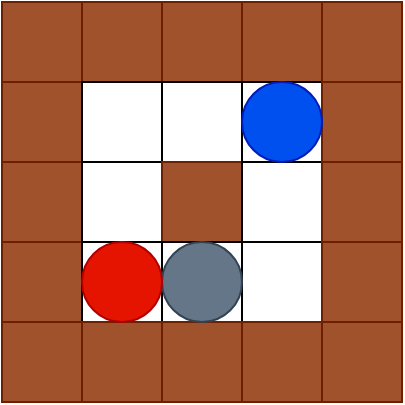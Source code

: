 <mxfile version="15.8.7" type="device"><diagram id="msAFI9VgjNLvKE8Exz4g" name="페이지-1"><mxGraphModel dx="677" dy="408" grid="1" gridSize="10" guides="1" tooltips="1" connect="1" arrows="1" fold="1" page="1" pageScale="1" pageWidth="10000" pageHeight="10000" math="0" shadow="0"><root><mxCell id="0"/><mxCell id="1" parent="0"/><mxCell id="uC2GV35N-dOicAvH77WC-1" value="" style="rounded=0;whiteSpace=wrap;html=1;fillColor=#a0522d;fontColor=#ffffff;strokeColor=#6D1F00;" vertex="1" parent="1"><mxGeometry x="640" y="360" width="40" height="40" as="geometry"/></mxCell><mxCell id="uC2GV35N-dOicAvH77WC-2" value="" style="rounded=0;whiteSpace=wrap;html=1;fillColor=#a0522d;fontColor=#ffffff;strokeColor=#6D1F00;" vertex="1" parent="1"><mxGeometry x="680" y="360" width="40" height="40" as="geometry"/></mxCell><mxCell id="uC2GV35N-dOicAvH77WC-3" value="" style="rounded=0;whiteSpace=wrap;html=1;fillColor=#a0522d;fontColor=#ffffff;strokeColor=#6D1F00;" vertex="1" parent="1"><mxGeometry x="720" y="360" width="40" height="40" as="geometry"/></mxCell><mxCell id="uC2GV35N-dOicAvH77WC-4" value="" style="rounded=0;whiteSpace=wrap;html=1;fillColor=#a0522d;fontColor=#ffffff;strokeColor=#6D1F00;" vertex="1" parent="1"><mxGeometry x="760" y="360" width="40" height="40" as="geometry"/></mxCell><mxCell id="uC2GV35N-dOicAvH77WC-5" value="" style="rounded=0;whiteSpace=wrap;html=1;fillColor=#a0522d;fontColor=#ffffff;strokeColor=#6D1F00;" vertex="1" parent="1"><mxGeometry x="800" y="360" width="40" height="40" as="geometry"/></mxCell><mxCell id="uC2GV35N-dOicAvH77WC-6" value="" style="rounded=0;whiteSpace=wrap;html=1;fillColor=#a0522d;fontColor=#ffffff;strokeColor=#6D1F00;" vertex="1" parent="1"><mxGeometry x="640" y="400" width="40" height="40" as="geometry"/></mxCell><mxCell id="uC2GV35N-dOicAvH77WC-7" value="" style="rounded=0;whiteSpace=wrap;html=1;" vertex="1" parent="1"><mxGeometry x="680" y="400" width="40" height="40" as="geometry"/></mxCell><mxCell id="uC2GV35N-dOicAvH77WC-8" value="" style="rounded=0;whiteSpace=wrap;html=1;" vertex="1" parent="1"><mxGeometry x="720" y="400" width="40" height="40" as="geometry"/></mxCell><mxCell id="uC2GV35N-dOicAvH77WC-9" value="" style="rounded=0;whiteSpace=wrap;html=1;" vertex="1" parent="1"><mxGeometry x="760" y="400" width="40" height="40" as="geometry"/></mxCell><mxCell id="uC2GV35N-dOicAvH77WC-10" value="" style="rounded=0;whiteSpace=wrap;html=1;fillColor=#a0522d;fontColor=#ffffff;strokeColor=#6D1F00;" vertex="1" parent="1"><mxGeometry x="800" y="400" width="40" height="40" as="geometry"/></mxCell><mxCell id="uC2GV35N-dOicAvH77WC-11" value="" style="rounded=0;whiteSpace=wrap;html=1;fillColor=#a0522d;fontColor=#ffffff;strokeColor=#6D1F00;" vertex="1" parent="1"><mxGeometry x="640" y="440" width="40" height="40" as="geometry"/></mxCell><mxCell id="uC2GV35N-dOicAvH77WC-12" value="" style="rounded=0;whiteSpace=wrap;html=1;" vertex="1" parent="1"><mxGeometry x="680" y="440" width="40" height="40" as="geometry"/></mxCell><mxCell id="uC2GV35N-dOicAvH77WC-13" value="" style="rounded=0;whiteSpace=wrap;html=1;fillColor=#a0522d;fontColor=#ffffff;strokeColor=#6D1F00;" vertex="1" parent="1"><mxGeometry x="720" y="440" width="40" height="40" as="geometry"/></mxCell><mxCell id="uC2GV35N-dOicAvH77WC-14" value="" style="rounded=0;whiteSpace=wrap;html=1;" vertex="1" parent="1"><mxGeometry x="760" y="440" width="40" height="40" as="geometry"/></mxCell><mxCell id="uC2GV35N-dOicAvH77WC-15" value="" style="rounded=0;whiteSpace=wrap;html=1;fillColor=#a0522d;fontColor=#ffffff;strokeColor=#6D1F00;" vertex="1" parent="1"><mxGeometry x="800" y="440" width="40" height="40" as="geometry"/></mxCell><mxCell id="uC2GV35N-dOicAvH77WC-16" value="" style="rounded=0;whiteSpace=wrap;html=1;fillColor=#a0522d;fontColor=#ffffff;strokeColor=#6D1F00;" vertex="1" parent="1"><mxGeometry x="640" y="480" width="40" height="40" as="geometry"/></mxCell><mxCell id="uC2GV35N-dOicAvH77WC-17" value="" style="rounded=0;whiteSpace=wrap;html=1;" vertex="1" parent="1"><mxGeometry x="680" y="480" width="40" height="40" as="geometry"/></mxCell><mxCell id="uC2GV35N-dOicAvH77WC-18" value="" style="rounded=0;whiteSpace=wrap;html=1;" vertex="1" parent="1"><mxGeometry x="720" y="480" width="40" height="40" as="geometry"/></mxCell><mxCell id="uC2GV35N-dOicAvH77WC-19" value="" style="rounded=0;whiteSpace=wrap;html=1;" vertex="1" parent="1"><mxGeometry x="760" y="480" width="40" height="40" as="geometry"/></mxCell><mxCell id="uC2GV35N-dOicAvH77WC-20" value="" style="rounded=0;whiteSpace=wrap;html=1;fillColor=#a0522d;fontColor=#ffffff;strokeColor=#6D1F00;" vertex="1" parent="1"><mxGeometry x="800" y="480" width="40" height="40" as="geometry"/></mxCell><mxCell id="uC2GV35N-dOicAvH77WC-21" value="" style="rounded=0;whiteSpace=wrap;html=1;fillColor=#a0522d;fontColor=#ffffff;strokeColor=#6D1F00;" vertex="1" parent="1"><mxGeometry x="640" y="520" width="40" height="40" as="geometry"/></mxCell><mxCell id="uC2GV35N-dOicAvH77WC-22" value="" style="rounded=0;whiteSpace=wrap;html=1;fillColor=#a0522d;fontColor=#ffffff;strokeColor=#6D1F00;" vertex="1" parent="1"><mxGeometry x="680" y="520" width="40" height="40" as="geometry"/></mxCell><mxCell id="uC2GV35N-dOicAvH77WC-23" value="" style="rounded=0;whiteSpace=wrap;html=1;fillColor=#a0522d;fontColor=#ffffff;strokeColor=#6D1F00;" vertex="1" parent="1"><mxGeometry x="720" y="520" width="40" height="40" as="geometry"/></mxCell><mxCell id="uC2GV35N-dOicAvH77WC-24" value="" style="rounded=0;whiteSpace=wrap;html=1;fillColor=#a0522d;fontColor=#ffffff;strokeColor=#6D1F00;" vertex="1" parent="1"><mxGeometry x="760" y="520" width="40" height="40" as="geometry"/></mxCell><mxCell id="uC2GV35N-dOicAvH77WC-25" value="" style="rounded=0;whiteSpace=wrap;html=1;fillColor=#a0522d;fontColor=#ffffff;strokeColor=#6D1F00;" vertex="1" parent="1"><mxGeometry x="800" y="520" width="40" height="40" as="geometry"/></mxCell><mxCell id="uC2GV35N-dOicAvH77WC-26" value="" style="ellipse;whiteSpace=wrap;html=1;aspect=fixed;fillColor=#647687;fontColor=#ffffff;strokeColor=#314354;" vertex="1" parent="1"><mxGeometry x="720" y="480" width="40" height="40" as="geometry"/></mxCell><mxCell id="uC2GV35N-dOicAvH77WC-27" value="" style="ellipse;whiteSpace=wrap;html=1;aspect=fixed;fillColor=#0050ef;fontColor=#ffffff;strokeColor=#001DBC;" vertex="1" parent="1"><mxGeometry x="760" y="400" width="40" height="40" as="geometry"/></mxCell><mxCell id="uC2GV35N-dOicAvH77WC-28" value="" style="ellipse;whiteSpace=wrap;html=1;aspect=fixed;fillColor=#e51400;fontColor=#ffffff;strokeColor=#B20000;" vertex="1" parent="1"><mxGeometry x="680" y="480" width="40" height="40" as="geometry"/></mxCell></root></mxGraphModel></diagram></mxfile>